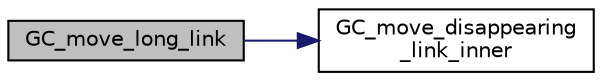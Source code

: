 digraph "GC_move_long_link"
{
  edge [fontname="Helvetica",fontsize="10",labelfontname="Helvetica",labelfontsize="10"];
  node [fontname="Helvetica",fontsize="10",shape=record];
  rankdir="LR";
  Node2538 [label="GC_move_long_link",height=0.2,width=0.4,color="black", fillcolor="grey75", style="filled", fontcolor="black"];
  Node2538 -> Node2539 [color="midnightblue",fontsize="10",style="solid",fontname="Helvetica"];
  Node2539 [label="GC_move_disappearing\l_link_inner",height=0.2,width=0.4,color="black", fillcolor="white", style="filled",URL="$d3/d1e/finalize_8c.html#a580b7b6b0e00999470e648962389bcbf"];
}
